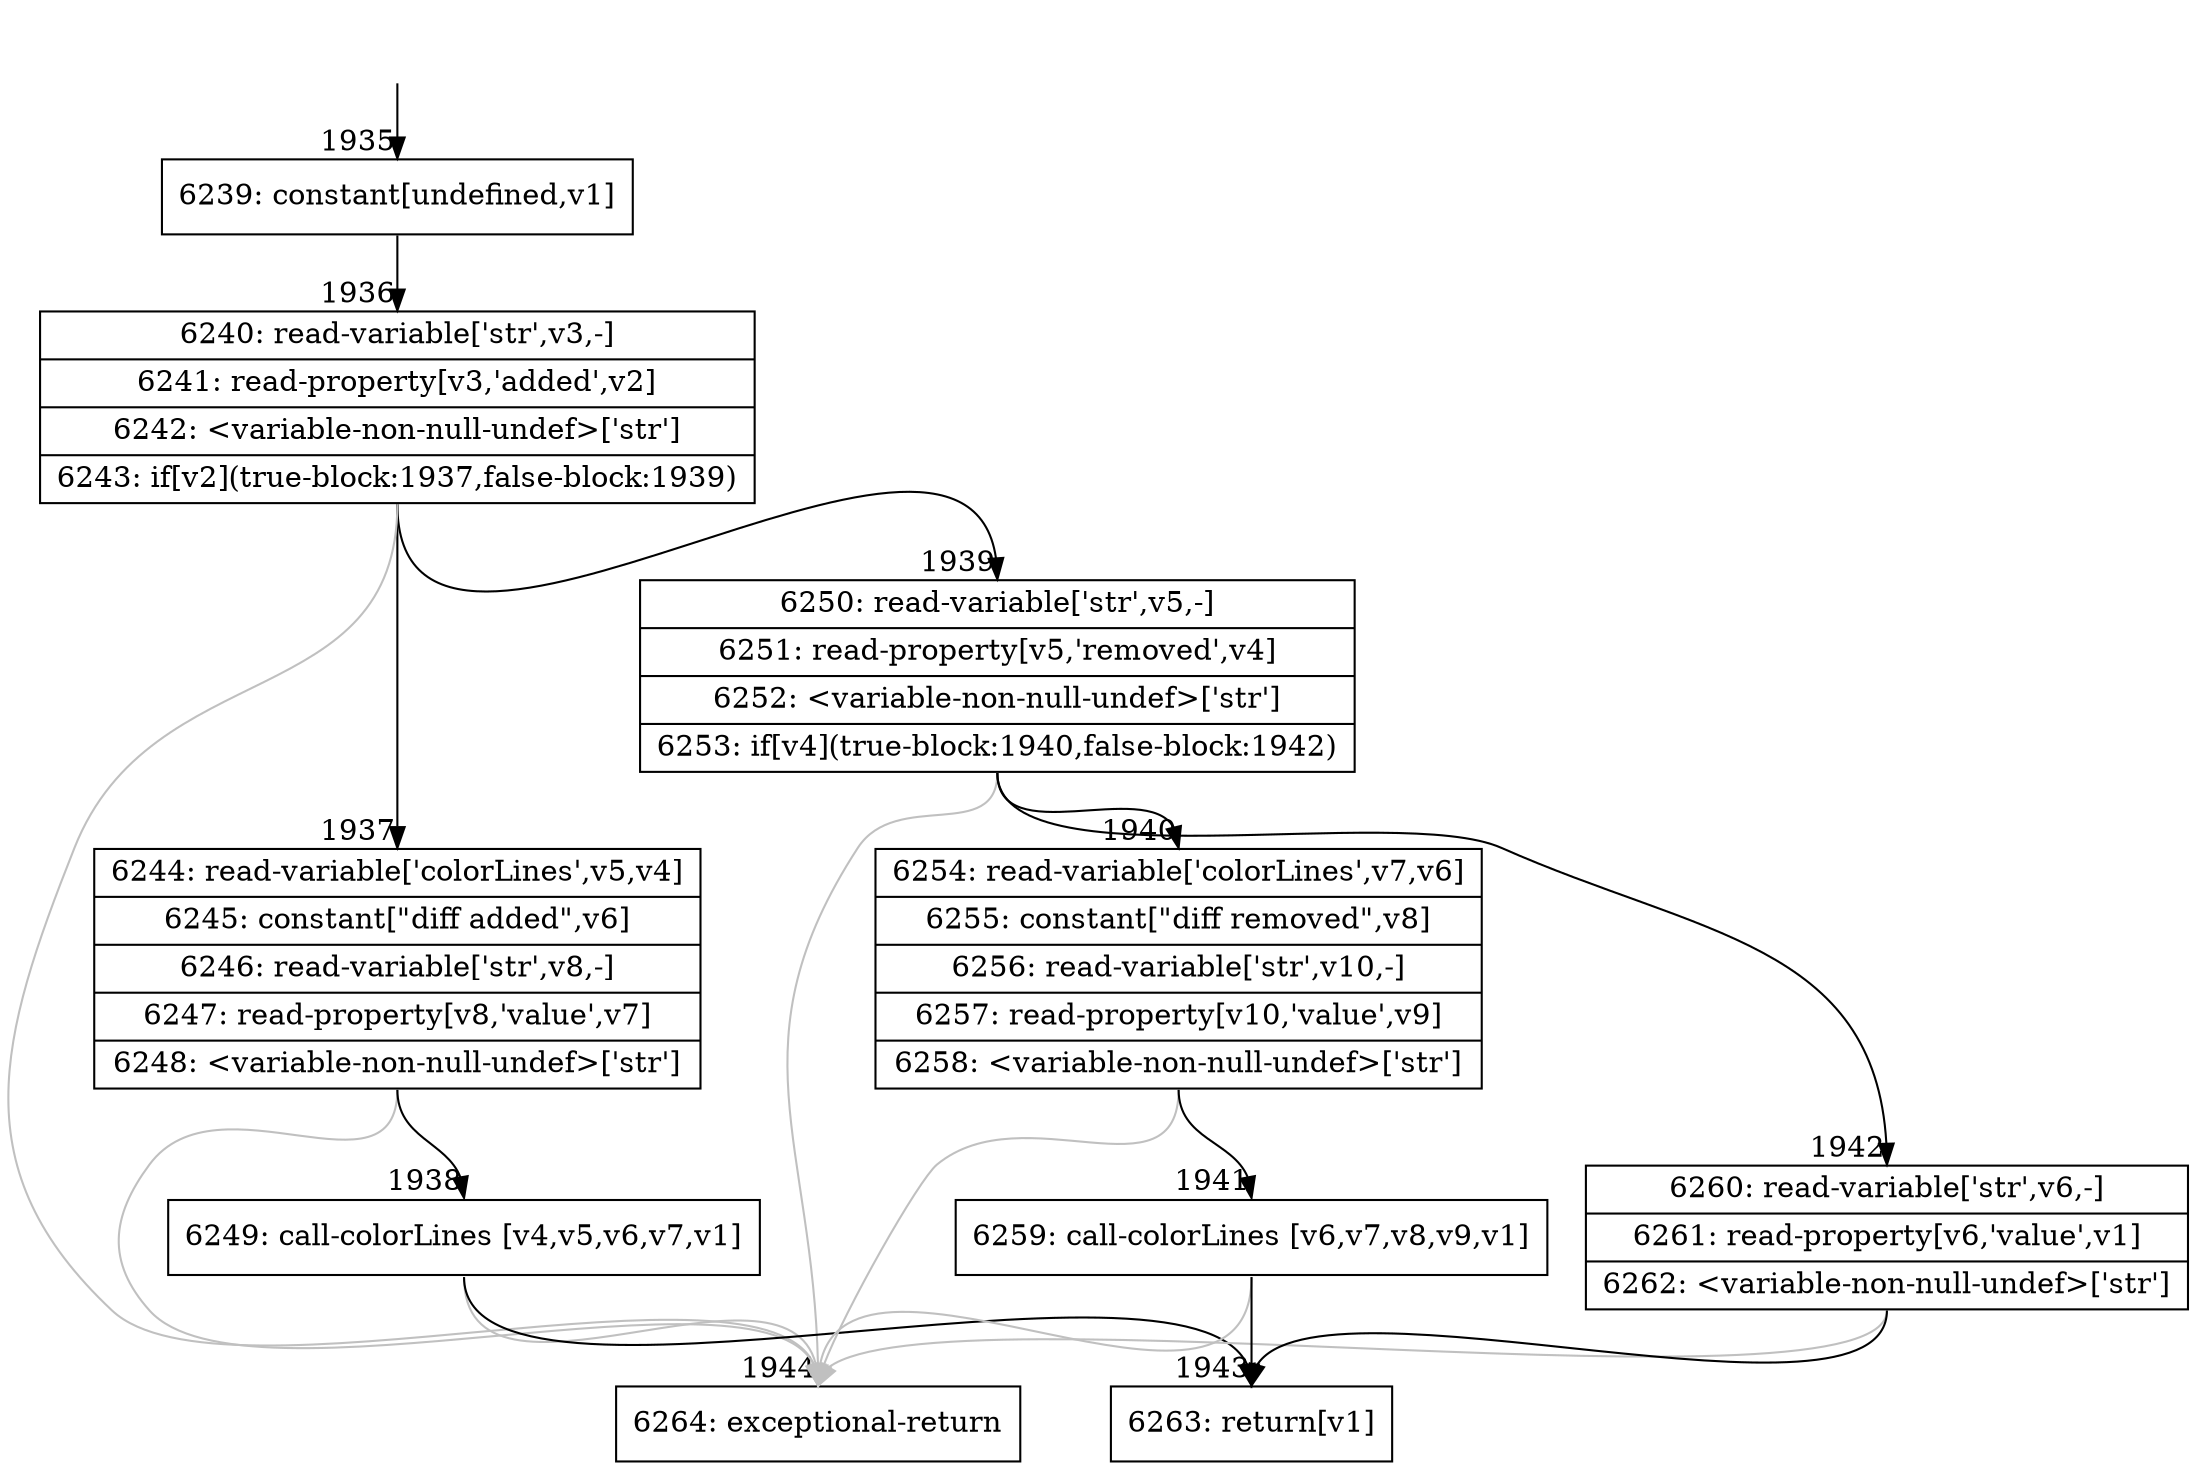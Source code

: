digraph {
rankdir="TD"
BB_entry176[shape=none,label=""];
BB_entry176 -> BB1935 [tailport=s, headport=n, headlabel="    1935"]
BB1935 [shape=record label="{6239: constant[undefined,v1]}" ] 
BB1935 -> BB1936 [tailport=s, headport=n, headlabel="      1936"]
BB1936 [shape=record label="{6240: read-variable['str',v3,-]|6241: read-property[v3,'added',v2]|6242: \<variable-non-null-undef\>['str']|6243: if[v2](true-block:1937,false-block:1939)}" ] 
BB1936 -> BB1937 [tailport=s, headport=n, headlabel="      1937"]
BB1936 -> BB1939 [tailport=s, headport=n, headlabel="      1939"]
BB1936 -> BB1944 [tailport=s, headport=n, color=gray, headlabel="      1944"]
BB1937 [shape=record label="{6244: read-variable['colorLines',v5,v4]|6245: constant[\"diff added\",v6]|6246: read-variable['str',v8,-]|6247: read-property[v8,'value',v7]|6248: \<variable-non-null-undef\>['str']}" ] 
BB1937 -> BB1938 [tailport=s, headport=n, headlabel="      1938"]
BB1937 -> BB1944 [tailport=s, headport=n, color=gray]
BB1938 [shape=record label="{6249: call-colorLines [v4,v5,v6,v7,v1]}" ] 
BB1938 -> BB1943 [tailport=s, headport=n, headlabel="      1943"]
BB1938 -> BB1944 [tailport=s, headport=n, color=gray]
BB1939 [shape=record label="{6250: read-variable['str',v5,-]|6251: read-property[v5,'removed',v4]|6252: \<variable-non-null-undef\>['str']|6253: if[v4](true-block:1940,false-block:1942)}" ] 
BB1939 -> BB1940 [tailport=s, headport=n, headlabel="      1940"]
BB1939 -> BB1942 [tailport=s, headport=n, headlabel="      1942"]
BB1939 -> BB1944 [tailport=s, headport=n, color=gray]
BB1940 [shape=record label="{6254: read-variable['colorLines',v7,v6]|6255: constant[\"diff removed\",v8]|6256: read-variable['str',v10,-]|6257: read-property[v10,'value',v9]|6258: \<variable-non-null-undef\>['str']}" ] 
BB1940 -> BB1941 [tailport=s, headport=n, headlabel="      1941"]
BB1940 -> BB1944 [tailport=s, headport=n, color=gray]
BB1941 [shape=record label="{6259: call-colorLines [v6,v7,v8,v9,v1]}" ] 
BB1941 -> BB1943 [tailport=s, headport=n]
BB1941 -> BB1944 [tailport=s, headport=n, color=gray]
BB1942 [shape=record label="{6260: read-variable['str',v6,-]|6261: read-property[v6,'value',v1]|6262: \<variable-non-null-undef\>['str']}" ] 
BB1942 -> BB1943 [tailport=s, headport=n]
BB1942 -> BB1944 [tailport=s, headport=n, color=gray]
BB1943 [shape=record label="{6263: return[v1]}" ] 
BB1944 [shape=record label="{6264: exceptional-return}" ] 
//#$~ 2408
}
